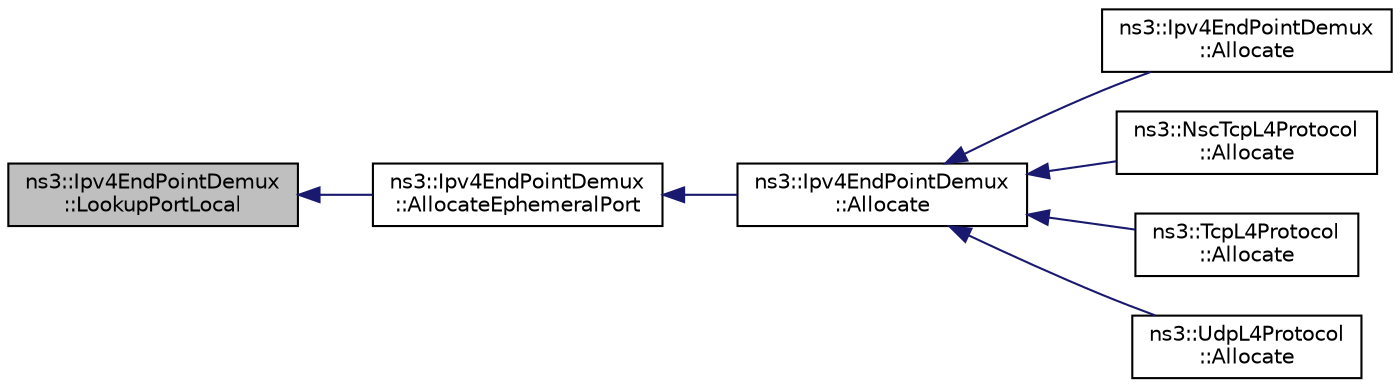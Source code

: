 digraph "ns3::Ipv4EndPointDemux::LookupPortLocal"
{
  edge [fontname="Helvetica",fontsize="10",labelfontname="Helvetica",labelfontsize="10"];
  node [fontname="Helvetica",fontsize="10",shape=record];
  rankdir="LR";
  Node1 [label="ns3::Ipv4EndPointDemux\l::LookupPortLocal",height=0.2,width=0.4,color="black", fillcolor="grey75", style="filled", fontcolor="black"];
  Node1 -> Node2 [dir="back",color="midnightblue",fontsize="10",style="solid"];
  Node2 [label="ns3::Ipv4EndPointDemux\l::AllocateEphemeralPort",height=0.2,width=0.4,color="black", fillcolor="white", style="filled",URL="$d0/d61/classns3_1_1Ipv4EndPointDemux.html#a5ae0acd03c077458051f13118e0dcae6",tooltip="Allocate an ephemeral port. "];
  Node2 -> Node3 [dir="back",color="midnightblue",fontsize="10",style="solid"];
  Node3 [label="ns3::Ipv4EndPointDemux\l::Allocate",height=0.2,width=0.4,color="black", fillcolor="white", style="filled",URL="$d0/d61/classns3_1_1Ipv4EndPointDemux.html#a95eef225abf664ea72523730e00e621e",tooltip="Allocate a Ipv4EndPoint. "];
  Node3 -> Node4 [dir="back",color="midnightblue",fontsize="10",style="solid"];
  Node4 [label="ns3::Ipv4EndPointDemux\l::Allocate",height=0.2,width=0.4,color="black", fillcolor="white", style="filled",URL="$d0/d61/classns3_1_1Ipv4EndPointDemux.html#a7e9501178cf466e3146f5d94fecec01f",tooltip="Allocate a Ipv4EndPoint. "];
  Node3 -> Node5 [dir="back",color="midnightblue",fontsize="10",style="solid"];
  Node5 [label="ns3::NscTcpL4Protocol\l::Allocate",height=0.2,width=0.4,color="black", fillcolor="white", style="filled",URL="$dd/dfe/classns3_1_1NscTcpL4Protocol.html#a86602a6c4ad2bf0c6fe70ca5e709cc6a",tooltip="Allocate an IPv4 Endpoint. "];
  Node3 -> Node6 [dir="back",color="midnightblue",fontsize="10",style="solid"];
  Node6 [label="ns3::TcpL4Protocol\l::Allocate",height=0.2,width=0.4,color="black", fillcolor="white", style="filled",URL="$df/dc9/classns3_1_1TcpL4Protocol.html#a9e0180270b7b8106263b1b3660e71094",tooltip="Allocate an IPv4 Endpoint. "];
  Node3 -> Node7 [dir="back",color="midnightblue",fontsize="10",style="solid"];
  Node7 [label="ns3::UdpL4Protocol\l::Allocate",height=0.2,width=0.4,color="black", fillcolor="white", style="filled",URL="$d0/d31/classns3_1_1UdpL4Protocol.html#a6d5d490b0841eaf685ddebcbe34ecb4b",tooltip="Allocate an IPv4 Endpoint. "];
}
